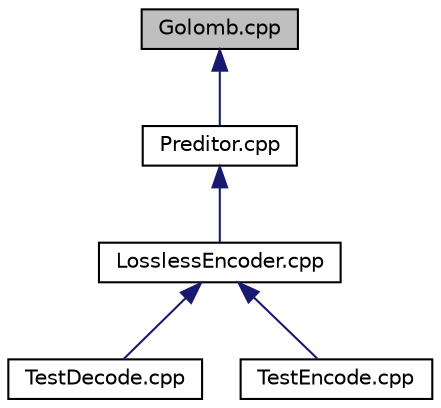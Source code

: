 digraph "Golomb.cpp"
{
 // LATEX_PDF_SIZE
  edge [fontname="Helvetica",fontsize="10",labelfontname="Helvetica",labelfontsize="10"];
  node [fontname="Helvetica",fontsize="10",shape=record];
  Node1 [label="Golomb.cpp",height=0.2,width=0.4,color="black", fillcolor="grey75", style="filled", fontcolor="black",tooltip="Class to encode and decode Golomb code."];
  Node1 -> Node2 [dir="back",color="midnightblue",fontsize="10",style="solid",fontname="Helvetica"];
  Node2 [label="Preditor.cpp",height=0.2,width=0.4,color="black", fillcolor="white", style="filled",URL="$Preditor_8cpp.html",tooltip="Class to encode and decode frames from a video based on with predictive tecnique was used."];
  Node2 -> Node3 [dir="back",color="midnightblue",fontsize="10",style="solid",fontname="Helvetica"];
  Node3 [label="LosslessEncoder.cpp",height=0.2,width=0.4,color="black", fillcolor="white", style="filled",URL="$LosslessEncoder_8cpp.html",tooltip="Class to encode and decode videos."];
  Node3 -> Node4 [dir="back",color="midnightblue",fontsize="10",style="solid",fontname="Helvetica"];
  Node4 [label="TestDecode.cpp",height=0.2,width=0.4,color="black", fillcolor="white", style="filled",URL="$TestDecode_8cpp.html",tooltip="Decode a video by passing the file it was encoded to."];
  Node3 -> Node5 [dir="back",color="midnightblue",fontsize="10",style="solid",fontname="Helvetica"];
  Node5 [label="TestEncode.cpp",height=0.2,width=0.4,color="black", fillcolor="white", style="filled",URL="$TestEncode_8cpp.html",tooltip="Encode a video file by passing by order : The video file to encode, the type of predictive encoding y..."];
}
